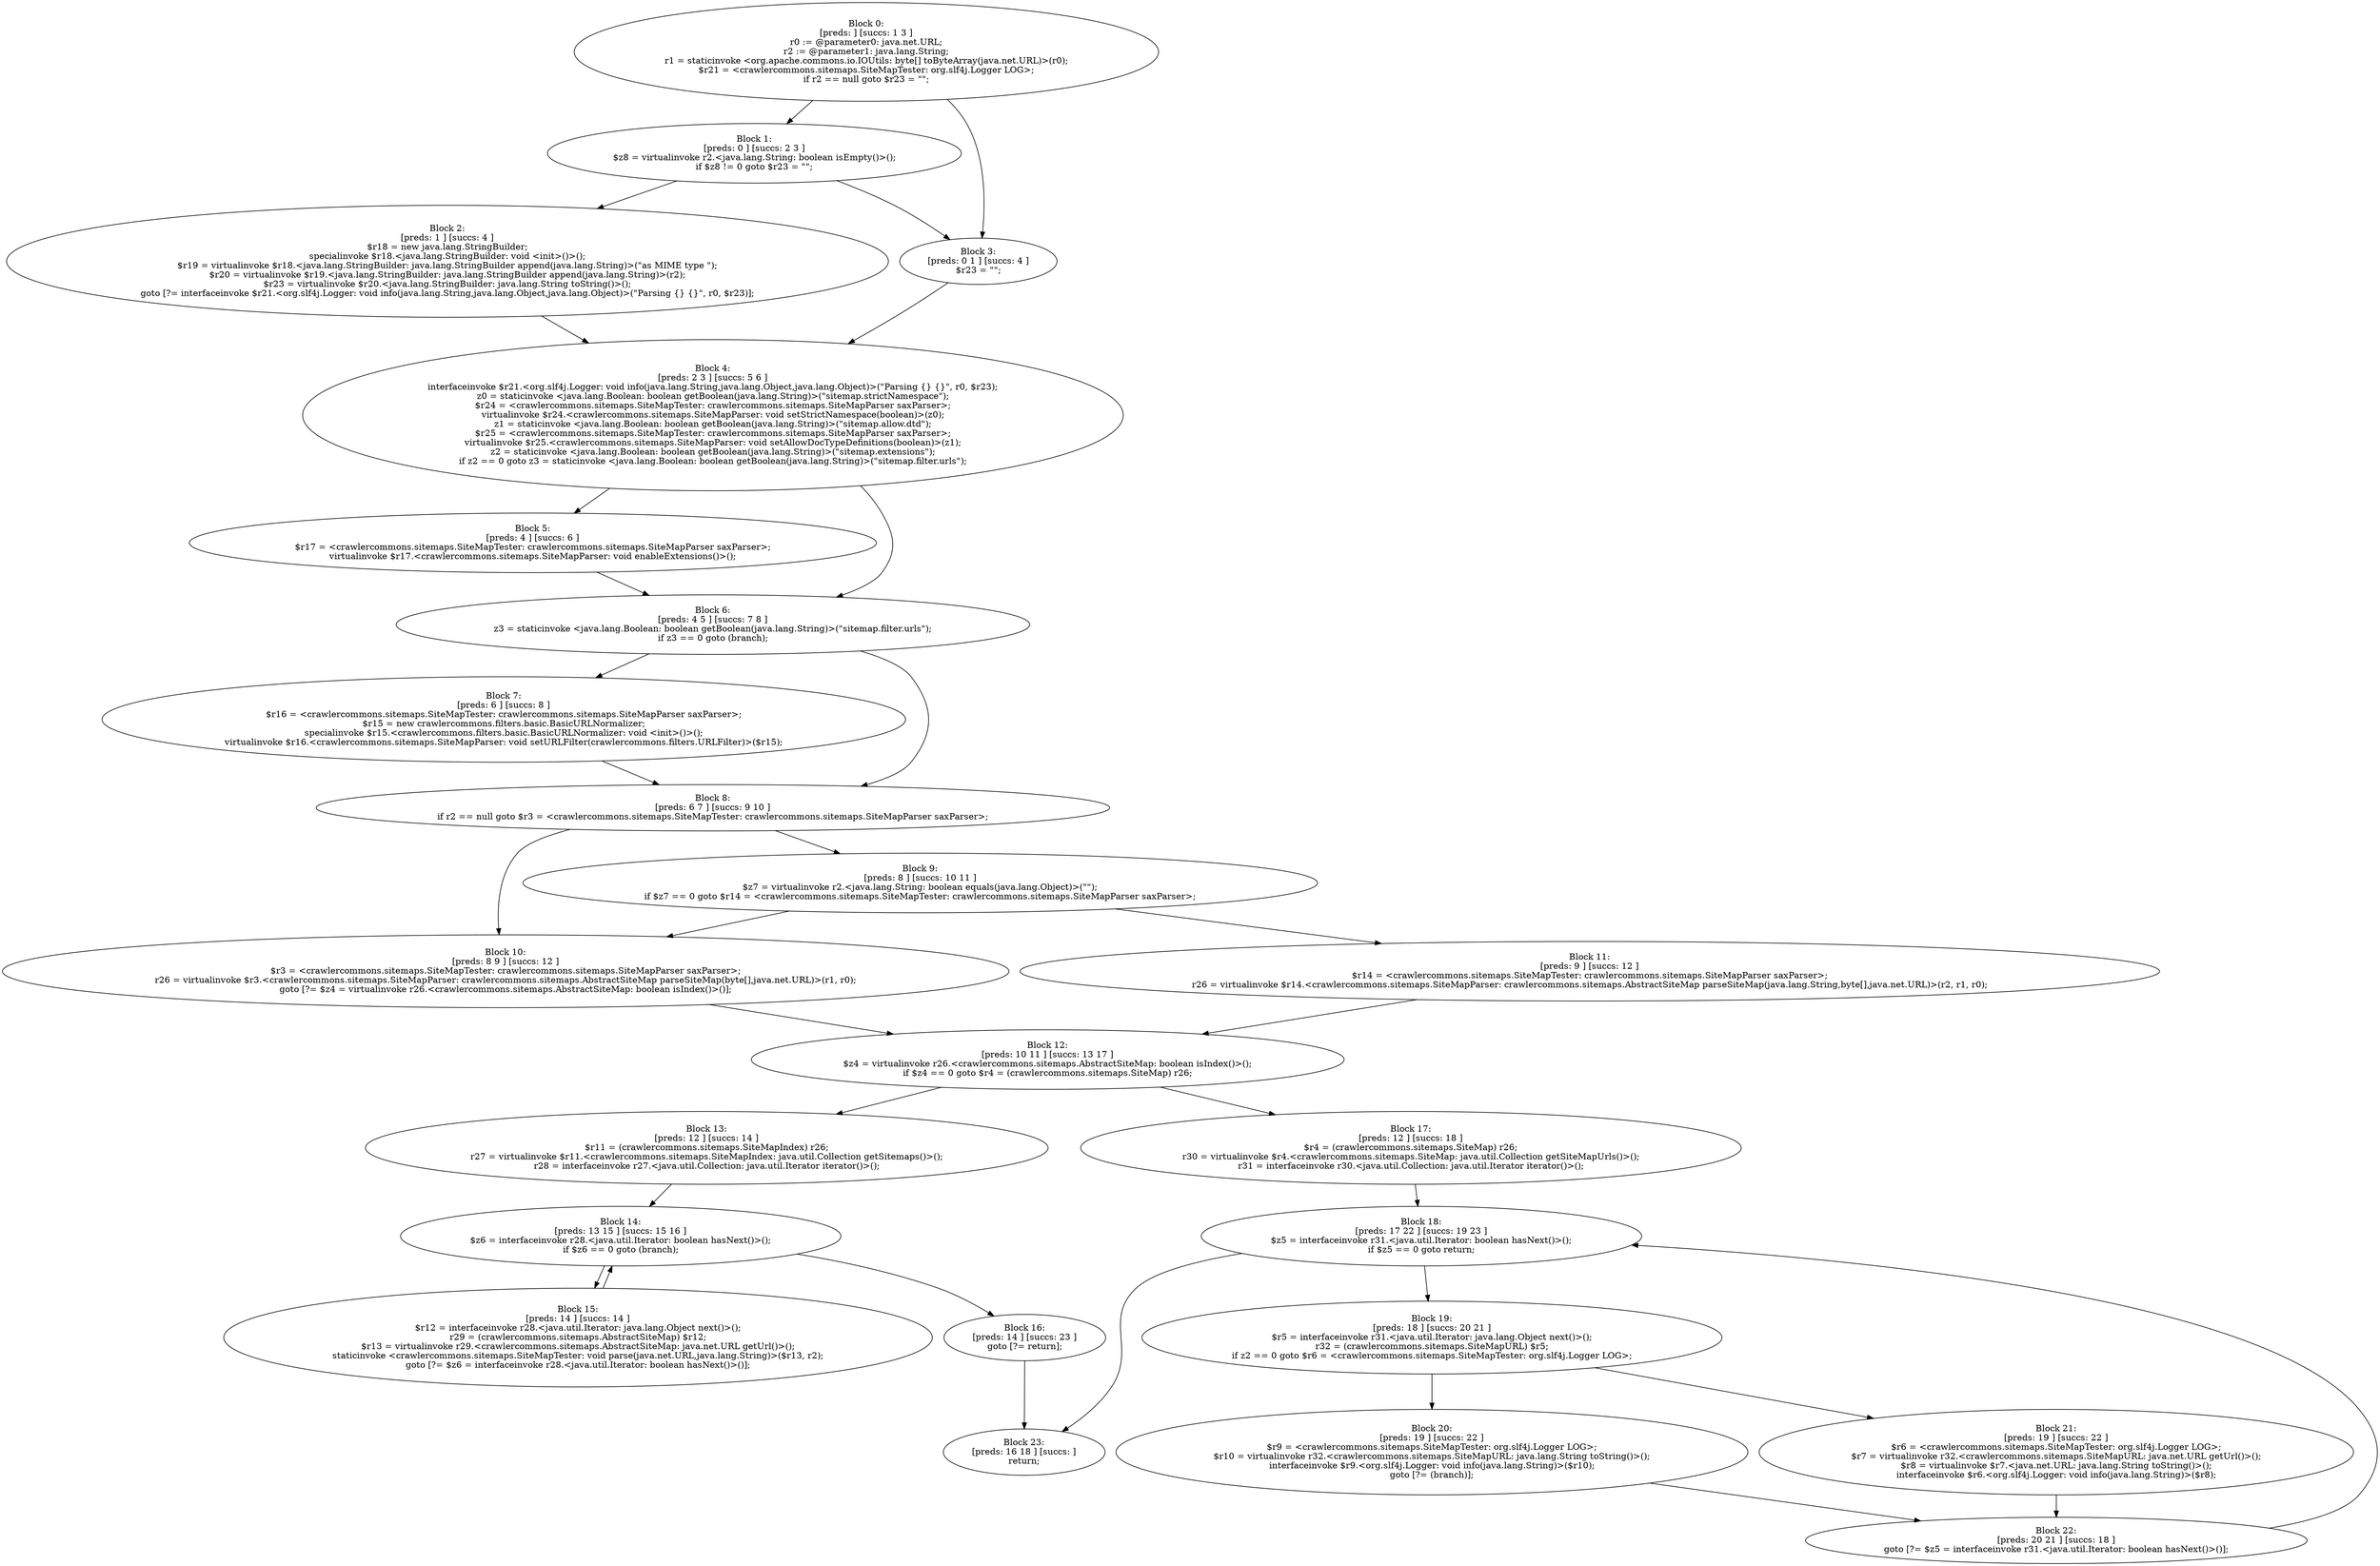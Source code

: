 digraph "unitGraph" {
    "Block 0:
[preds: ] [succs: 1 3 ]
r0 := @parameter0: java.net.URL;
r2 := @parameter1: java.lang.String;
r1 = staticinvoke <org.apache.commons.io.IOUtils: byte[] toByteArray(java.net.URL)>(r0);
$r21 = <crawlercommons.sitemaps.SiteMapTester: org.slf4j.Logger LOG>;
if r2 == null goto $r23 = \"\";
"
    "Block 1:
[preds: 0 ] [succs: 2 3 ]
$z8 = virtualinvoke r2.<java.lang.String: boolean isEmpty()>();
if $z8 != 0 goto $r23 = \"\";
"
    "Block 2:
[preds: 1 ] [succs: 4 ]
$r18 = new java.lang.StringBuilder;
specialinvoke $r18.<java.lang.StringBuilder: void <init>()>();
$r19 = virtualinvoke $r18.<java.lang.StringBuilder: java.lang.StringBuilder append(java.lang.String)>(\"as MIME type \");
$r20 = virtualinvoke $r19.<java.lang.StringBuilder: java.lang.StringBuilder append(java.lang.String)>(r2);
$r23 = virtualinvoke $r20.<java.lang.StringBuilder: java.lang.String toString()>();
goto [?= interfaceinvoke $r21.<org.slf4j.Logger: void info(java.lang.String,java.lang.Object,java.lang.Object)>(\"Parsing {} {}\", r0, $r23)];
"
    "Block 3:
[preds: 0 1 ] [succs: 4 ]
$r23 = \"\";
"
    "Block 4:
[preds: 2 3 ] [succs: 5 6 ]
interfaceinvoke $r21.<org.slf4j.Logger: void info(java.lang.String,java.lang.Object,java.lang.Object)>(\"Parsing {} {}\", r0, $r23);
z0 = staticinvoke <java.lang.Boolean: boolean getBoolean(java.lang.String)>(\"sitemap.strictNamespace\");
$r24 = <crawlercommons.sitemaps.SiteMapTester: crawlercommons.sitemaps.SiteMapParser saxParser>;
virtualinvoke $r24.<crawlercommons.sitemaps.SiteMapParser: void setStrictNamespace(boolean)>(z0);
z1 = staticinvoke <java.lang.Boolean: boolean getBoolean(java.lang.String)>(\"sitemap.allow.dtd\");
$r25 = <crawlercommons.sitemaps.SiteMapTester: crawlercommons.sitemaps.SiteMapParser saxParser>;
virtualinvoke $r25.<crawlercommons.sitemaps.SiteMapParser: void setAllowDocTypeDefinitions(boolean)>(z1);
z2 = staticinvoke <java.lang.Boolean: boolean getBoolean(java.lang.String)>(\"sitemap.extensions\");
if z2 == 0 goto z3 = staticinvoke <java.lang.Boolean: boolean getBoolean(java.lang.String)>(\"sitemap.filter.urls\");
"
    "Block 5:
[preds: 4 ] [succs: 6 ]
$r17 = <crawlercommons.sitemaps.SiteMapTester: crawlercommons.sitemaps.SiteMapParser saxParser>;
virtualinvoke $r17.<crawlercommons.sitemaps.SiteMapParser: void enableExtensions()>();
"
    "Block 6:
[preds: 4 5 ] [succs: 7 8 ]
z3 = staticinvoke <java.lang.Boolean: boolean getBoolean(java.lang.String)>(\"sitemap.filter.urls\");
if z3 == 0 goto (branch);
"
    "Block 7:
[preds: 6 ] [succs: 8 ]
$r16 = <crawlercommons.sitemaps.SiteMapTester: crawlercommons.sitemaps.SiteMapParser saxParser>;
$r15 = new crawlercommons.filters.basic.BasicURLNormalizer;
specialinvoke $r15.<crawlercommons.filters.basic.BasicURLNormalizer: void <init>()>();
virtualinvoke $r16.<crawlercommons.sitemaps.SiteMapParser: void setURLFilter(crawlercommons.filters.URLFilter)>($r15);
"
    "Block 8:
[preds: 6 7 ] [succs: 9 10 ]
if r2 == null goto $r3 = <crawlercommons.sitemaps.SiteMapTester: crawlercommons.sitemaps.SiteMapParser saxParser>;
"
    "Block 9:
[preds: 8 ] [succs: 10 11 ]
$z7 = virtualinvoke r2.<java.lang.String: boolean equals(java.lang.Object)>(\"\");
if $z7 == 0 goto $r14 = <crawlercommons.sitemaps.SiteMapTester: crawlercommons.sitemaps.SiteMapParser saxParser>;
"
    "Block 10:
[preds: 8 9 ] [succs: 12 ]
$r3 = <crawlercommons.sitemaps.SiteMapTester: crawlercommons.sitemaps.SiteMapParser saxParser>;
r26 = virtualinvoke $r3.<crawlercommons.sitemaps.SiteMapParser: crawlercommons.sitemaps.AbstractSiteMap parseSiteMap(byte[],java.net.URL)>(r1, r0);
goto [?= $z4 = virtualinvoke r26.<crawlercommons.sitemaps.AbstractSiteMap: boolean isIndex()>()];
"
    "Block 11:
[preds: 9 ] [succs: 12 ]
$r14 = <crawlercommons.sitemaps.SiteMapTester: crawlercommons.sitemaps.SiteMapParser saxParser>;
r26 = virtualinvoke $r14.<crawlercommons.sitemaps.SiteMapParser: crawlercommons.sitemaps.AbstractSiteMap parseSiteMap(java.lang.String,byte[],java.net.URL)>(r2, r1, r0);
"
    "Block 12:
[preds: 10 11 ] [succs: 13 17 ]
$z4 = virtualinvoke r26.<crawlercommons.sitemaps.AbstractSiteMap: boolean isIndex()>();
if $z4 == 0 goto $r4 = (crawlercommons.sitemaps.SiteMap) r26;
"
    "Block 13:
[preds: 12 ] [succs: 14 ]
$r11 = (crawlercommons.sitemaps.SiteMapIndex) r26;
r27 = virtualinvoke $r11.<crawlercommons.sitemaps.SiteMapIndex: java.util.Collection getSitemaps()>();
r28 = interfaceinvoke r27.<java.util.Collection: java.util.Iterator iterator()>();
"
    "Block 14:
[preds: 13 15 ] [succs: 15 16 ]
$z6 = interfaceinvoke r28.<java.util.Iterator: boolean hasNext()>();
if $z6 == 0 goto (branch);
"
    "Block 15:
[preds: 14 ] [succs: 14 ]
$r12 = interfaceinvoke r28.<java.util.Iterator: java.lang.Object next()>();
r29 = (crawlercommons.sitemaps.AbstractSiteMap) $r12;
$r13 = virtualinvoke r29.<crawlercommons.sitemaps.AbstractSiteMap: java.net.URL getUrl()>();
staticinvoke <crawlercommons.sitemaps.SiteMapTester: void parse(java.net.URL,java.lang.String)>($r13, r2);
goto [?= $z6 = interfaceinvoke r28.<java.util.Iterator: boolean hasNext()>()];
"
    "Block 16:
[preds: 14 ] [succs: 23 ]
goto [?= return];
"
    "Block 17:
[preds: 12 ] [succs: 18 ]
$r4 = (crawlercommons.sitemaps.SiteMap) r26;
r30 = virtualinvoke $r4.<crawlercommons.sitemaps.SiteMap: java.util.Collection getSiteMapUrls()>();
r31 = interfaceinvoke r30.<java.util.Collection: java.util.Iterator iterator()>();
"
    "Block 18:
[preds: 17 22 ] [succs: 19 23 ]
$z5 = interfaceinvoke r31.<java.util.Iterator: boolean hasNext()>();
if $z5 == 0 goto return;
"
    "Block 19:
[preds: 18 ] [succs: 20 21 ]
$r5 = interfaceinvoke r31.<java.util.Iterator: java.lang.Object next()>();
r32 = (crawlercommons.sitemaps.SiteMapURL) $r5;
if z2 == 0 goto $r6 = <crawlercommons.sitemaps.SiteMapTester: org.slf4j.Logger LOG>;
"
    "Block 20:
[preds: 19 ] [succs: 22 ]
$r9 = <crawlercommons.sitemaps.SiteMapTester: org.slf4j.Logger LOG>;
$r10 = virtualinvoke r32.<crawlercommons.sitemaps.SiteMapURL: java.lang.String toString()>();
interfaceinvoke $r9.<org.slf4j.Logger: void info(java.lang.String)>($r10);
goto [?= (branch)];
"
    "Block 21:
[preds: 19 ] [succs: 22 ]
$r6 = <crawlercommons.sitemaps.SiteMapTester: org.slf4j.Logger LOG>;
$r7 = virtualinvoke r32.<crawlercommons.sitemaps.SiteMapURL: java.net.URL getUrl()>();
$r8 = virtualinvoke $r7.<java.net.URL: java.lang.String toString()>();
interfaceinvoke $r6.<org.slf4j.Logger: void info(java.lang.String)>($r8);
"
    "Block 22:
[preds: 20 21 ] [succs: 18 ]
goto [?= $z5 = interfaceinvoke r31.<java.util.Iterator: boolean hasNext()>()];
"
    "Block 23:
[preds: 16 18 ] [succs: ]
return;
"
    "Block 0:
[preds: ] [succs: 1 3 ]
r0 := @parameter0: java.net.URL;
r2 := @parameter1: java.lang.String;
r1 = staticinvoke <org.apache.commons.io.IOUtils: byte[] toByteArray(java.net.URL)>(r0);
$r21 = <crawlercommons.sitemaps.SiteMapTester: org.slf4j.Logger LOG>;
if r2 == null goto $r23 = \"\";
"->"Block 1:
[preds: 0 ] [succs: 2 3 ]
$z8 = virtualinvoke r2.<java.lang.String: boolean isEmpty()>();
if $z8 != 0 goto $r23 = \"\";
";
    "Block 0:
[preds: ] [succs: 1 3 ]
r0 := @parameter0: java.net.URL;
r2 := @parameter1: java.lang.String;
r1 = staticinvoke <org.apache.commons.io.IOUtils: byte[] toByteArray(java.net.URL)>(r0);
$r21 = <crawlercommons.sitemaps.SiteMapTester: org.slf4j.Logger LOG>;
if r2 == null goto $r23 = \"\";
"->"Block 3:
[preds: 0 1 ] [succs: 4 ]
$r23 = \"\";
";
    "Block 1:
[preds: 0 ] [succs: 2 3 ]
$z8 = virtualinvoke r2.<java.lang.String: boolean isEmpty()>();
if $z8 != 0 goto $r23 = \"\";
"->"Block 2:
[preds: 1 ] [succs: 4 ]
$r18 = new java.lang.StringBuilder;
specialinvoke $r18.<java.lang.StringBuilder: void <init>()>();
$r19 = virtualinvoke $r18.<java.lang.StringBuilder: java.lang.StringBuilder append(java.lang.String)>(\"as MIME type \");
$r20 = virtualinvoke $r19.<java.lang.StringBuilder: java.lang.StringBuilder append(java.lang.String)>(r2);
$r23 = virtualinvoke $r20.<java.lang.StringBuilder: java.lang.String toString()>();
goto [?= interfaceinvoke $r21.<org.slf4j.Logger: void info(java.lang.String,java.lang.Object,java.lang.Object)>(\"Parsing {} {}\", r0, $r23)];
";
    "Block 1:
[preds: 0 ] [succs: 2 3 ]
$z8 = virtualinvoke r2.<java.lang.String: boolean isEmpty()>();
if $z8 != 0 goto $r23 = \"\";
"->"Block 3:
[preds: 0 1 ] [succs: 4 ]
$r23 = \"\";
";
    "Block 2:
[preds: 1 ] [succs: 4 ]
$r18 = new java.lang.StringBuilder;
specialinvoke $r18.<java.lang.StringBuilder: void <init>()>();
$r19 = virtualinvoke $r18.<java.lang.StringBuilder: java.lang.StringBuilder append(java.lang.String)>(\"as MIME type \");
$r20 = virtualinvoke $r19.<java.lang.StringBuilder: java.lang.StringBuilder append(java.lang.String)>(r2);
$r23 = virtualinvoke $r20.<java.lang.StringBuilder: java.lang.String toString()>();
goto [?= interfaceinvoke $r21.<org.slf4j.Logger: void info(java.lang.String,java.lang.Object,java.lang.Object)>(\"Parsing {} {}\", r0, $r23)];
"->"Block 4:
[preds: 2 3 ] [succs: 5 6 ]
interfaceinvoke $r21.<org.slf4j.Logger: void info(java.lang.String,java.lang.Object,java.lang.Object)>(\"Parsing {} {}\", r0, $r23);
z0 = staticinvoke <java.lang.Boolean: boolean getBoolean(java.lang.String)>(\"sitemap.strictNamespace\");
$r24 = <crawlercommons.sitemaps.SiteMapTester: crawlercommons.sitemaps.SiteMapParser saxParser>;
virtualinvoke $r24.<crawlercommons.sitemaps.SiteMapParser: void setStrictNamespace(boolean)>(z0);
z1 = staticinvoke <java.lang.Boolean: boolean getBoolean(java.lang.String)>(\"sitemap.allow.dtd\");
$r25 = <crawlercommons.sitemaps.SiteMapTester: crawlercommons.sitemaps.SiteMapParser saxParser>;
virtualinvoke $r25.<crawlercommons.sitemaps.SiteMapParser: void setAllowDocTypeDefinitions(boolean)>(z1);
z2 = staticinvoke <java.lang.Boolean: boolean getBoolean(java.lang.String)>(\"sitemap.extensions\");
if z2 == 0 goto z3 = staticinvoke <java.lang.Boolean: boolean getBoolean(java.lang.String)>(\"sitemap.filter.urls\");
";
    "Block 3:
[preds: 0 1 ] [succs: 4 ]
$r23 = \"\";
"->"Block 4:
[preds: 2 3 ] [succs: 5 6 ]
interfaceinvoke $r21.<org.slf4j.Logger: void info(java.lang.String,java.lang.Object,java.lang.Object)>(\"Parsing {} {}\", r0, $r23);
z0 = staticinvoke <java.lang.Boolean: boolean getBoolean(java.lang.String)>(\"sitemap.strictNamespace\");
$r24 = <crawlercommons.sitemaps.SiteMapTester: crawlercommons.sitemaps.SiteMapParser saxParser>;
virtualinvoke $r24.<crawlercommons.sitemaps.SiteMapParser: void setStrictNamespace(boolean)>(z0);
z1 = staticinvoke <java.lang.Boolean: boolean getBoolean(java.lang.String)>(\"sitemap.allow.dtd\");
$r25 = <crawlercommons.sitemaps.SiteMapTester: crawlercommons.sitemaps.SiteMapParser saxParser>;
virtualinvoke $r25.<crawlercommons.sitemaps.SiteMapParser: void setAllowDocTypeDefinitions(boolean)>(z1);
z2 = staticinvoke <java.lang.Boolean: boolean getBoolean(java.lang.String)>(\"sitemap.extensions\");
if z2 == 0 goto z3 = staticinvoke <java.lang.Boolean: boolean getBoolean(java.lang.String)>(\"sitemap.filter.urls\");
";
    "Block 4:
[preds: 2 3 ] [succs: 5 6 ]
interfaceinvoke $r21.<org.slf4j.Logger: void info(java.lang.String,java.lang.Object,java.lang.Object)>(\"Parsing {} {}\", r0, $r23);
z0 = staticinvoke <java.lang.Boolean: boolean getBoolean(java.lang.String)>(\"sitemap.strictNamespace\");
$r24 = <crawlercommons.sitemaps.SiteMapTester: crawlercommons.sitemaps.SiteMapParser saxParser>;
virtualinvoke $r24.<crawlercommons.sitemaps.SiteMapParser: void setStrictNamespace(boolean)>(z0);
z1 = staticinvoke <java.lang.Boolean: boolean getBoolean(java.lang.String)>(\"sitemap.allow.dtd\");
$r25 = <crawlercommons.sitemaps.SiteMapTester: crawlercommons.sitemaps.SiteMapParser saxParser>;
virtualinvoke $r25.<crawlercommons.sitemaps.SiteMapParser: void setAllowDocTypeDefinitions(boolean)>(z1);
z2 = staticinvoke <java.lang.Boolean: boolean getBoolean(java.lang.String)>(\"sitemap.extensions\");
if z2 == 0 goto z3 = staticinvoke <java.lang.Boolean: boolean getBoolean(java.lang.String)>(\"sitemap.filter.urls\");
"->"Block 5:
[preds: 4 ] [succs: 6 ]
$r17 = <crawlercommons.sitemaps.SiteMapTester: crawlercommons.sitemaps.SiteMapParser saxParser>;
virtualinvoke $r17.<crawlercommons.sitemaps.SiteMapParser: void enableExtensions()>();
";
    "Block 4:
[preds: 2 3 ] [succs: 5 6 ]
interfaceinvoke $r21.<org.slf4j.Logger: void info(java.lang.String,java.lang.Object,java.lang.Object)>(\"Parsing {} {}\", r0, $r23);
z0 = staticinvoke <java.lang.Boolean: boolean getBoolean(java.lang.String)>(\"sitemap.strictNamespace\");
$r24 = <crawlercommons.sitemaps.SiteMapTester: crawlercommons.sitemaps.SiteMapParser saxParser>;
virtualinvoke $r24.<crawlercommons.sitemaps.SiteMapParser: void setStrictNamespace(boolean)>(z0);
z1 = staticinvoke <java.lang.Boolean: boolean getBoolean(java.lang.String)>(\"sitemap.allow.dtd\");
$r25 = <crawlercommons.sitemaps.SiteMapTester: crawlercommons.sitemaps.SiteMapParser saxParser>;
virtualinvoke $r25.<crawlercommons.sitemaps.SiteMapParser: void setAllowDocTypeDefinitions(boolean)>(z1);
z2 = staticinvoke <java.lang.Boolean: boolean getBoolean(java.lang.String)>(\"sitemap.extensions\");
if z2 == 0 goto z3 = staticinvoke <java.lang.Boolean: boolean getBoolean(java.lang.String)>(\"sitemap.filter.urls\");
"->"Block 6:
[preds: 4 5 ] [succs: 7 8 ]
z3 = staticinvoke <java.lang.Boolean: boolean getBoolean(java.lang.String)>(\"sitemap.filter.urls\");
if z3 == 0 goto (branch);
";
    "Block 5:
[preds: 4 ] [succs: 6 ]
$r17 = <crawlercommons.sitemaps.SiteMapTester: crawlercommons.sitemaps.SiteMapParser saxParser>;
virtualinvoke $r17.<crawlercommons.sitemaps.SiteMapParser: void enableExtensions()>();
"->"Block 6:
[preds: 4 5 ] [succs: 7 8 ]
z3 = staticinvoke <java.lang.Boolean: boolean getBoolean(java.lang.String)>(\"sitemap.filter.urls\");
if z3 == 0 goto (branch);
";
    "Block 6:
[preds: 4 5 ] [succs: 7 8 ]
z3 = staticinvoke <java.lang.Boolean: boolean getBoolean(java.lang.String)>(\"sitemap.filter.urls\");
if z3 == 0 goto (branch);
"->"Block 7:
[preds: 6 ] [succs: 8 ]
$r16 = <crawlercommons.sitemaps.SiteMapTester: crawlercommons.sitemaps.SiteMapParser saxParser>;
$r15 = new crawlercommons.filters.basic.BasicURLNormalizer;
specialinvoke $r15.<crawlercommons.filters.basic.BasicURLNormalizer: void <init>()>();
virtualinvoke $r16.<crawlercommons.sitemaps.SiteMapParser: void setURLFilter(crawlercommons.filters.URLFilter)>($r15);
";
    "Block 6:
[preds: 4 5 ] [succs: 7 8 ]
z3 = staticinvoke <java.lang.Boolean: boolean getBoolean(java.lang.String)>(\"sitemap.filter.urls\");
if z3 == 0 goto (branch);
"->"Block 8:
[preds: 6 7 ] [succs: 9 10 ]
if r2 == null goto $r3 = <crawlercommons.sitemaps.SiteMapTester: crawlercommons.sitemaps.SiteMapParser saxParser>;
";
    "Block 7:
[preds: 6 ] [succs: 8 ]
$r16 = <crawlercommons.sitemaps.SiteMapTester: crawlercommons.sitemaps.SiteMapParser saxParser>;
$r15 = new crawlercommons.filters.basic.BasicURLNormalizer;
specialinvoke $r15.<crawlercommons.filters.basic.BasicURLNormalizer: void <init>()>();
virtualinvoke $r16.<crawlercommons.sitemaps.SiteMapParser: void setURLFilter(crawlercommons.filters.URLFilter)>($r15);
"->"Block 8:
[preds: 6 7 ] [succs: 9 10 ]
if r2 == null goto $r3 = <crawlercommons.sitemaps.SiteMapTester: crawlercommons.sitemaps.SiteMapParser saxParser>;
";
    "Block 8:
[preds: 6 7 ] [succs: 9 10 ]
if r2 == null goto $r3 = <crawlercommons.sitemaps.SiteMapTester: crawlercommons.sitemaps.SiteMapParser saxParser>;
"->"Block 9:
[preds: 8 ] [succs: 10 11 ]
$z7 = virtualinvoke r2.<java.lang.String: boolean equals(java.lang.Object)>(\"\");
if $z7 == 0 goto $r14 = <crawlercommons.sitemaps.SiteMapTester: crawlercommons.sitemaps.SiteMapParser saxParser>;
";
    "Block 8:
[preds: 6 7 ] [succs: 9 10 ]
if r2 == null goto $r3 = <crawlercommons.sitemaps.SiteMapTester: crawlercommons.sitemaps.SiteMapParser saxParser>;
"->"Block 10:
[preds: 8 9 ] [succs: 12 ]
$r3 = <crawlercommons.sitemaps.SiteMapTester: crawlercommons.sitemaps.SiteMapParser saxParser>;
r26 = virtualinvoke $r3.<crawlercommons.sitemaps.SiteMapParser: crawlercommons.sitemaps.AbstractSiteMap parseSiteMap(byte[],java.net.URL)>(r1, r0);
goto [?= $z4 = virtualinvoke r26.<crawlercommons.sitemaps.AbstractSiteMap: boolean isIndex()>()];
";
    "Block 9:
[preds: 8 ] [succs: 10 11 ]
$z7 = virtualinvoke r2.<java.lang.String: boolean equals(java.lang.Object)>(\"\");
if $z7 == 0 goto $r14 = <crawlercommons.sitemaps.SiteMapTester: crawlercommons.sitemaps.SiteMapParser saxParser>;
"->"Block 10:
[preds: 8 9 ] [succs: 12 ]
$r3 = <crawlercommons.sitemaps.SiteMapTester: crawlercommons.sitemaps.SiteMapParser saxParser>;
r26 = virtualinvoke $r3.<crawlercommons.sitemaps.SiteMapParser: crawlercommons.sitemaps.AbstractSiteMap parseSiteMap(byte[],java.net.URL)>(r1, r0);
goto [?= $z4 = virtualinvoke r26.<crawlercommons.sitemaps.AbstractSiteMap: boolean isIndex()>()];
";
    "Block 9:
[preds: 8 ] [succs: 10 11 ]
$z7 = virtualinvoke r2.<java.lang.String: boolean equals(java.lang.Object)>(\"\");
if $z7 == 0 goto $r14 = <crawlercommons.sitemaps.SiteMapTester: crawlercommons.sitemaps.SiteMapParser saxParser>;
"->"Block 11:
[preds: 9 ] [succs: 12 ]
$r14 = <crawlercommons.sitemaps.SiteMapTester: crawlercommons.sitemaps.SiteMapParser saxParser>;
r26 = virtualinvoke $r14.<crawlercommons.sitemaps.SiteMapParser: crawlercommons.sitemaps.AbstractSiteMap parseSiteMap(java.lang.String,byte[],java.net.URL)>(r2, r1, r0);
";
    "Block 10:
[preds: 8 9 ] [succs: 12 ]
$r3 = <crawlercommons.sitemaps.SiteMapTester: crawlercommons.sitemaps.SiteMapParser saxParser>;
r26 = virtualinvoke $r3.<crawlercommons.sitemaps.SiteMapParser: crawlercommons.sitemaps.AbstractSiteMap parseSiteMap(byte[],java.net.URL)>(r1, r0);
goto [?= $z4 = virtualinvoke r26.<crawlercommons.sitemaps.AbstractSiteMap: boolean isIndex()>()];
"->"Block 12:
[preds: 10 11 ] [succs: 13 17 ]
$z4 = virtualinvoke r26.<crawlercommons.sitemaps.AbstractSiteMap: boolean isIndex()>();
if $z4 == 0 goto $r4 = (crawlercommons.sitemaps.SiteMap) r26;
";
    "Block 11:
[preds: 9 ] [succs: 12 ]
$r14 = <crawlercommons.sitemaps.SiteMapTester: crawlercommons.sitemaps.SiteMapParser saxParser>;
r26 = virtualinvoke $r14.<crawlercommons.sitemaps.SiteMapParser: crawlercommons.sitemaps.AbstractSiteMap parseSiteMap(java.lang.String,byte[],java.net.URL)>(r2, r1, r0);
"->"Block 12:
[preds: 10 11 ] [succs: 13 17 ]
$z4 = virtualinvoke r26.<crawlercommons.sitemaps.AbstractSiteMap: boolean isIndex()>();
if $z4 == 0 goto $r4 = (crawlercommons.sitemaps.SiteMap) r26;
";
    "Block 12:
[preds: 10 11 ] [succs: 13 17 ]
$z4 = virtualinvoke r26.<crawlercommons.sitemaps.AbstractSiteMap: boolean isIndex()>();
if $z4 == 0 goto $r4 = (crawlercommons.sitemaps.SiteMap) r26;
"->"Block 13:
[preds: 12 ] [succs: 14 ]
$r11 = (crawlercommons.sitemaps.SiteMapIndex) r26;
r27 = virtualinvoke $r11.<crawlercommons.sitemaps.SiteMapIndex: java.util.Collection getSitemaps()>();
r28 = interfaceinvoke r27.<java.util.Collection: java.util.Iterator iterator()>();
";
    "Block 12:
[preds: 10 11 ] [succs: 13 17 ]
$z4 = virtualinvoke r26.<crawlercommons.sitemaps.AbstractSiteMap: boolean isIndex()>();
if $z4 == 0 goto $r4 = (crawlercommons.sitemaps.SiteMap) r26;
"->"Block 17:
[preds: 12 ] [succs: 18 ]
$r4 = (crawlercommons.sitemaps.SiteMap) r26;
r30 = virtualinvoke $r4.<crawlercommons.sitemaps.SiteMap: java.util.Collection getSiteMapUrls()>();
r31 = interfaceinvoke r30.<java.util.Collection: java.util.Iterator iterator()>();
";
    "Block 13:
[preds: 12 ] [succs: 14 ]
$r11 = (crawlercommons.sitemaps.SiteMapIndex) r26;
r27 = virtualinvoke $r11.<crawlercommons.sitemaps.SiteMapIndex: java.util.Collection getSitemaps()>();
r28 = interfaceinvoke r27.<java.util.Collection: java.util.Iterator iterator()>();
"->"Block 14:
[preds: 13 15 ] [succs: 15 16 ]
$z6 = interfaceinvoke r28.<java.util.Iterator: boolean hasNext()>();
if $z6 == 0 goto (branch);
";
    "Block 14:
[preds: 13 15 ] [succs: 15 16 ]
$z6 = interfaceinvoke r28.<java.util.Iterator: boolean hasNext()>();
if $z6 == 0 goto (branch);
"->"Block 15:
[preds: 14 ] [succs: 14 ]
$r12 = interfaceinvoke r28.<java.util.Iterator: java.lang.Object next()>();
r29 = (crawlercommons.sitemaps.AbstractSiteMap) $r12;
$r13 = virtualinvoke r29.<crawlercommons.sitemaps.AbstractSiteMap: java.net.URL getUrl()>();
staticinvoke <crawlercommons.sitemaps.SiteMapTester: void parse(java.net.URL,java.lang.String)>($r13, r2);
goto [?= $z6 = interfaceinvoke r28.<java.util.Iterator: boolean hasNext()>()];
";
    "Block 14:
[preds: 13 15 ] [succs: 15 16 ]
$z6 = interfaceinvoke r28.<java.util.Iterator: boolean hasNext()>();
if $z6 == 0 goto (branch);
"->"Block 16:
[preds: 14 ] [succs: 23 ]
goto [?= return];
";
    "Block 15:
[preds: 14 ] [succs: 14 ]
$r12 = interfaceinvoke r28.<java.util.Iterator: java.lang.Object next()>();
r29 = (crawlercommons.sitemaps.AbstractSiteMap) $r12;
$r13 = virtualinvoke r29.<crawlercommons.sitemaps.AbstractSiteMap: java.net.URL getUrl()>();
staticinvoke <crawlercommons.sitemaps.SiteMapTester: void parse(java.net.URL,java.lang.String)>($r13, r2);
goto [?= $z6 = interfaceinvoke r28.<java.util.Iterator: boolean hasNext()>()];
"->"Block 14:
[preds: 13 15 ] [succs: 15 16 ]
$z6 = interfaceinvoke r28.<java.util.Iterator: boolean hasNext()>();
if $z6 == 0 goto (branch);
";
    "Block 16:
[preds: 14 ] [succs: 23 ]
goto [?= return];
"->"Block 23:
[preds: 16 18 ] [succs: ]
return;
";
    "Block 17:
[preds: 12 ] [succs: 18 ]
$r4 = (crawlercommons.sitemaps.SiteMap) r26;
r30 = virtualinvoke $r4.<crawlercommons.sitemaps.SiteMap: java.util.Collection getSiteMapUrls()>();
r31 = interfaceinvoke r30.<java.util.Collection: java.util.Iterator iterator()>();
"->"Block 18:
[preds: 17 22 ] [succs: 19 23 ]
$z5 = interfaceinvoke r31.<java.util.Iterator: boolean hasNext()>();
if $z5 == 0 goto return;
";
    "Block 18:
[preds: 17 22 ] [succs: 19 23 ]
$z5 = interfaceinvoke r31.<java.util.Iterator: boolean hasNext()>();
if $z5 == 0 goto return;
"->"Block 19:
[preds: 18 ] [succs: 20 21 ]
$r5 = interfaceinvoke r31.<java.util.Iterator: java.lang.Object next()>();
r32 = (crawlercommons.sitemaps.SiteMapURL) $r5;
if z2 == 0 goto $r6 = <crawlercommons.sitemaps.SiteMapTester: org.slf4j.Logger LOG>;
";
    "Block 18:
[preds: 17 22 ] [succs: 19 23 ]
$z5 = interfaceinvoke r31.<java.util.Iterator: boolean hasNext()>();
if $z5 == 0 goto return;
"->"Block 23:
[preds: 16 18 ] [succs: ]
return;
";
    "Block 19:
[preds: 18 ] [succs: 20 21 ]
$r5 = interfaceinvoke r31.<java.util.Iterator: java.lang.Object next()>();
r32 = (crawlercommons.sitemaps.SiteMapURL) $r5;
if z2 == 0 goto $r6 = <crawlercommons.sitemaps.SiteMapTester: org.slf4j.Logger LOG>;
"->"Block 20:
[preds: 19 ] [succs: 22 ]
$r9 = <crawlercommons.sitemaps.SiteMapTester: org.slf4j.Logger LOG>;
$r10 = virtualinvoke r32.<crawlercommons.sitemaps.SiteMapURL: java.lang.String toString()>();
interfaceinvoke $r9.<org.slf4j.Logger: void info(java.lang.String)>($r10);
goto [?= (branch)];
";
    "Block 19:
[preds: 18 ] [succs: 20 21 ]
$r5 = interfaceinvoke r31.<java.util.Iterator: java.lang.Object next()>();
r32 = (crawlercommons.sitemaps.SiteMapURL) $r5;
if z2 == 0 goto $r6 = <crawlercommons.sitemaps.SiteMapTester: org.slf4j.Logger LOG>;
"->"Block 21:
[preds: 19 ] [succs: 22 ]
$r6 = <crawlercommons.sitemaps.SiteMapTester: org.slf4j.Logger LOG>;
$r7 = virtualinvoke r32.<crawlercommons.sitemaps.SiteMapURL: java.net.URL getUrl()>();
$r8 = virtualinvoke $r7.<java.net.URL: java.lang.String toString()>();
interfaceinvoke $r6.<org.slf4j.Logger: void info(java.lang.String)>($r8);
";
    "Block 20:
[preds: 19 ] [succs: 22 ]
$r9 = <crawlercommons.sitemaps.SiteMapTester: org.slf4j.Logger LOG>;
$r10 = virtualinvoke r32.<crawlercommons.sitemaps.SiteMapURL: java.lang.String toString()>();
interfaceinvoke $r9.<org.slf4j.Logger: void info(java.lang.String)>($r10);
goto [?= (branch)];
"->"Block 22:
[preds: 20 21 ] [succs: 18 ]
goto [?= $z5 = interfaceinvoke r31.<java.util.Iterator: boolean hasNext()>()];
";
    "Block 21:
[preds: 19 ] [succs: 22 ]
$r6 = <crawlercommons.sitemaps.SiteMapTester: org.slf4j.Logger LOG>;
$r7 = virtualinvoke r32.<crawlercommons.sitemaps.SiteMapURL: java.net.URL getUrl()>();
$r8 = virtualinvoke $r7.<java.net.URL: java.lang.String toString()>();
interfaceinvoke $r6.<org.slf4j.Logger: void info(java.lang.String)>($r8);
"->"Block 22:
[preds: 20 21 ] [succs: 18 ]
goto [?= $z5 = interfaceinvoke r31.<java.util.Iterator: boolean hasNext()>()];
";
    "Block 22:
[preds: 20 21 ] [succs: 18 ]
goto [?= $z5 = interfaceinvoke r31.<java.util.Iterator: boolean hasNext()>()];
"->"Block 18:
[preds: 17 22 ] [succs: 19 23 ]
$z5 = interfaceinvoke r31.<java.util.Iterator: boolean hasNext()>();
if $z5 == 0 goto return;
";
}
